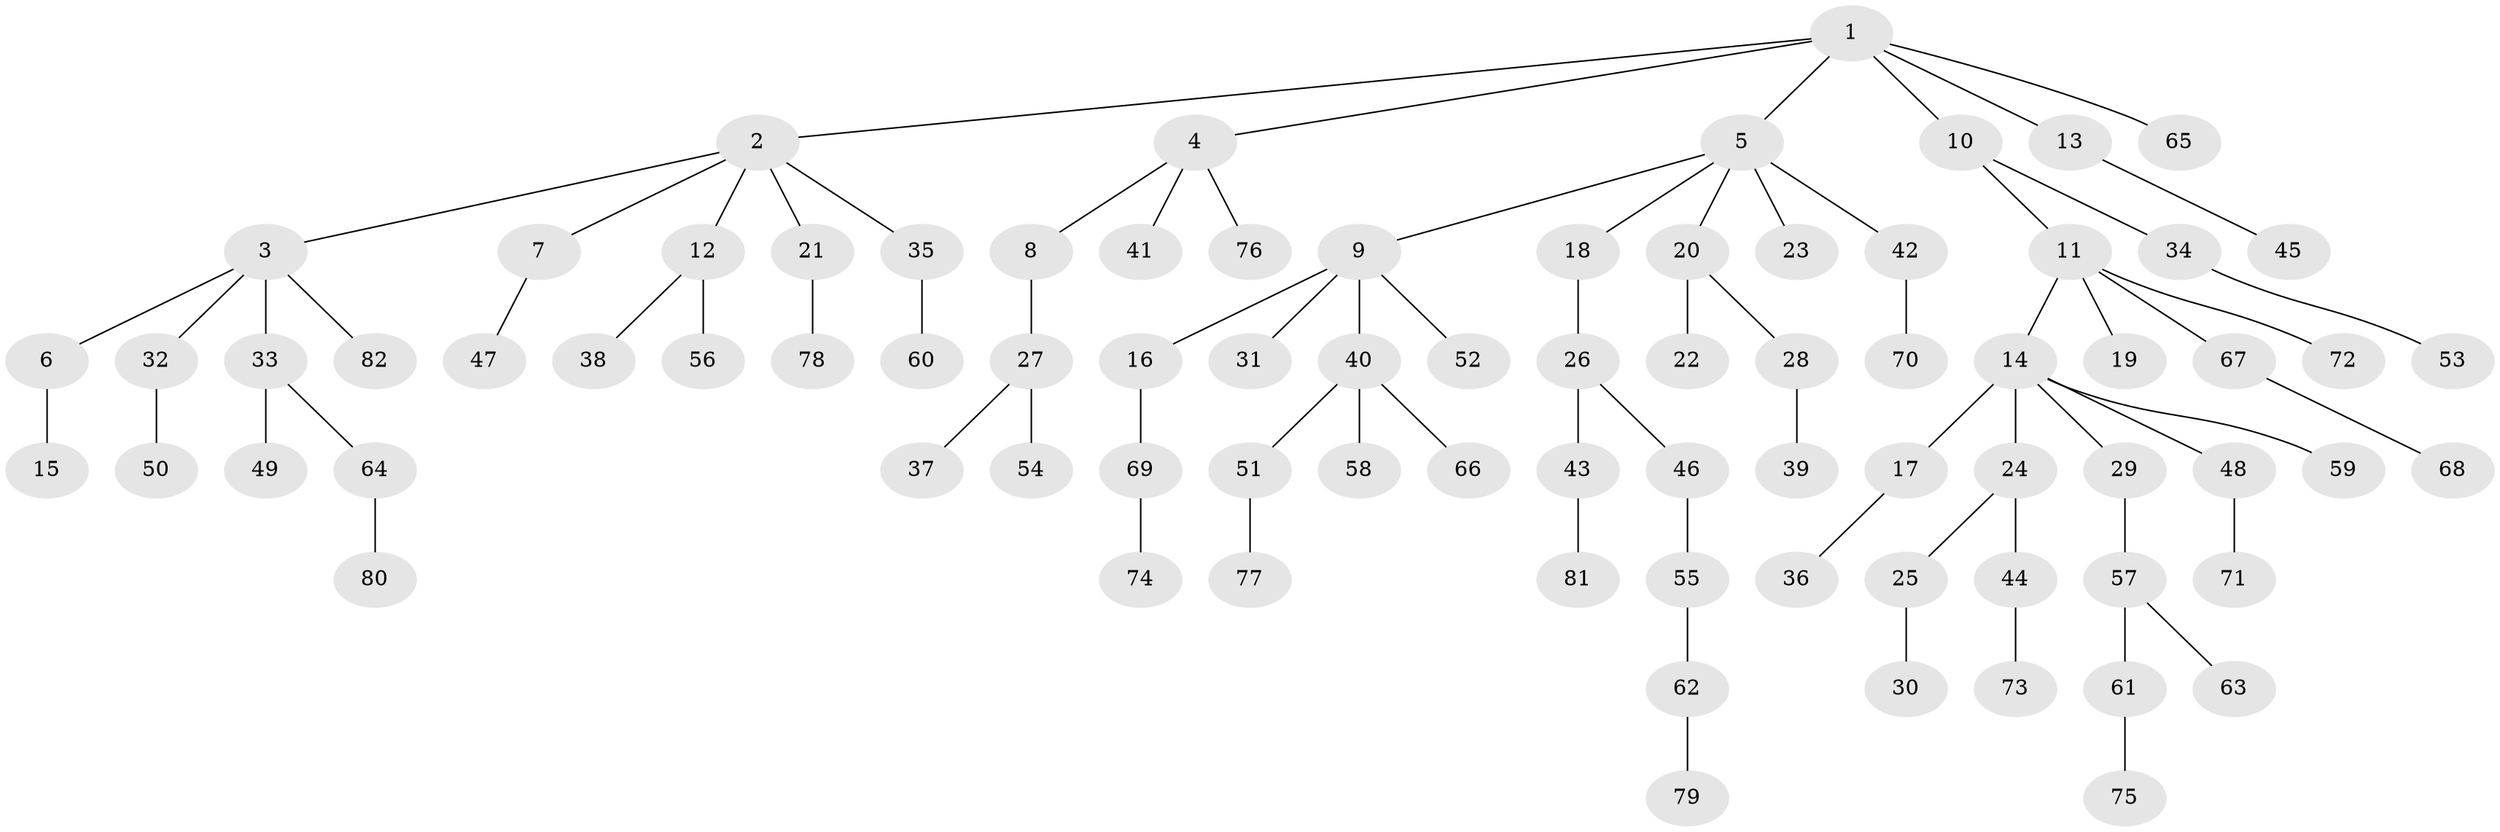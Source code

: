 // coarse degree distribution, {5: 0.038461538461538464, 6: 0.038461538461538464, 4: 0.038461538461538464, 3: 0.1346153846153846, 1: 0.6153846153846154, 7: 0.019230769230769232, 2: 0.11538461538461539}
// Generated by graph-tools (version 1.1) at 2025/52/02/27/25 19:52:09]
// undirected, 82 vertices, 81 edges
graph export_dot {
graph [start="1"]
  node [color=gray90,style=filled];
  1;
  2;
  3;
  4;
  5;
  6;
  7;
  8;
  9;
  10;
  11;
  12;
  13;
  14;
  15;
  16;
  17;
  18;
  19;
  20;
  21;
  22;
  23;
  24;
  25;
  26;
  27;
  28;
  29;
  30;
  31;
  32;
  33;
  34;
  35;
  36;
  37;
  38;
  39;
  40;
  41;
  42;
  43;
  44;
  45;
  46;
  47;
  48;
  49;
  50;
  51;
  52;
  53;
  54;
  55;
  56;
  57;
  58;
  59;
  60;
  61;
  62;
  63;
  64;
  65;
  66;
  67;
  68;
  69;
  70;
  71;
  72;
  73;
  74;
  75;
  76;
  77;
  78;
  79;
  80;
  81;
  82;
  1 -- 2;
  1 -- 4;
  1 -- 5;
  1 -- 10;
  1 -- 13;
  1 -- 65;
  2 -- 3;
  2 -- 7;
  2 -- 12;
  2 -- 21;
  2 -- 35;
  3 -- 6;
  3 -- 32;
  3 -- 33;
  3 -- 82;
  4 -- 8;
  4 -- 41;
  4 -- 76;
  5 -- 9;
  5 -- 18;
  5 -- 20;
  5 -- 23;
  5 -- 42;
  6 -- 15;
  7 -- 47;
  8 -- 27;
  9 -- 16;
  9 -- 31;
  9 -- 40;
  9 -- 52;
  10 -- 11;
  10 -- 34;
  11 -- 14;
  11 -- 19;
  11 -- 67;
  11 -- 72;
  12 -- 38;
  12 -- 56;
  13 -- 45;
  14 -- 17;
  14 -- 24;
  14 -- 29;
  14 -- 48;
  14 -- 59;
  16 -- 69;
  17 -- 36;
  18 -- 26;
  20 -- 22;
  20 -- 28;
  21 -- 78;
  24 -- 25;
  24 -- 44;
  25 -- 30;
  26 -- 43;
  26 -- 46;
  27 -- 37;
  27 -- 54;
  28 -- 39;
  29 -- 57;
  32 -- 50;
  33 -- 49;
  33 -- 64;
  34 -- 53;
  35 -- 60;
  40 -- 51;
  40 -- 58;
  40 -- 66;
  42 -- 70;
  43 -- 81;
  44 -- 73;
  46 -- 55;
  48 -- 71;
  51 -- 77;
  55 -- 62;
  57 -- 61;
  57 -- 63;
  61 -- 75;
  62 -- 79;
  64 -- 80;
  67 -- 68;
  69 -- 74;
}
